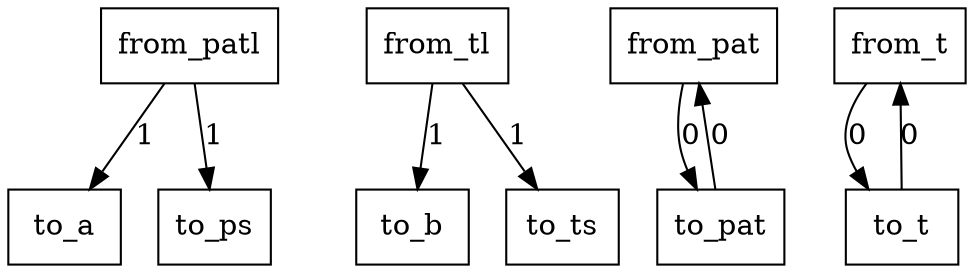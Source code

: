 digraph {
    graph [rankdir=TB
          ,bgcolor=transparent];
    node [shape=box
         ,fillcolor=white
         ,style=filled];
    0 [label=<from_patl>];
    1 [label=<from_tl>];
    2 [label=<from_pat>];
    3 [label=<from_t>];
    4 [label=<to_a>];
    5 [label=<to_b>];
    6 [label=<to_ps>];
    7 [label=<to_ts>];
    8 [label=<to_pat>];
    9 [label=<to_t>];
    0 -> 4 [label=1];
    0 -> 6 [label=1];
    1 -> 5 [label=1];
    1 -> 7 [label=1];
    2 -> 8 [label=0];
    3 -> 9 [label=0];
    8 -> 2 [label=0];
    9 -> 3 [label=0];
}